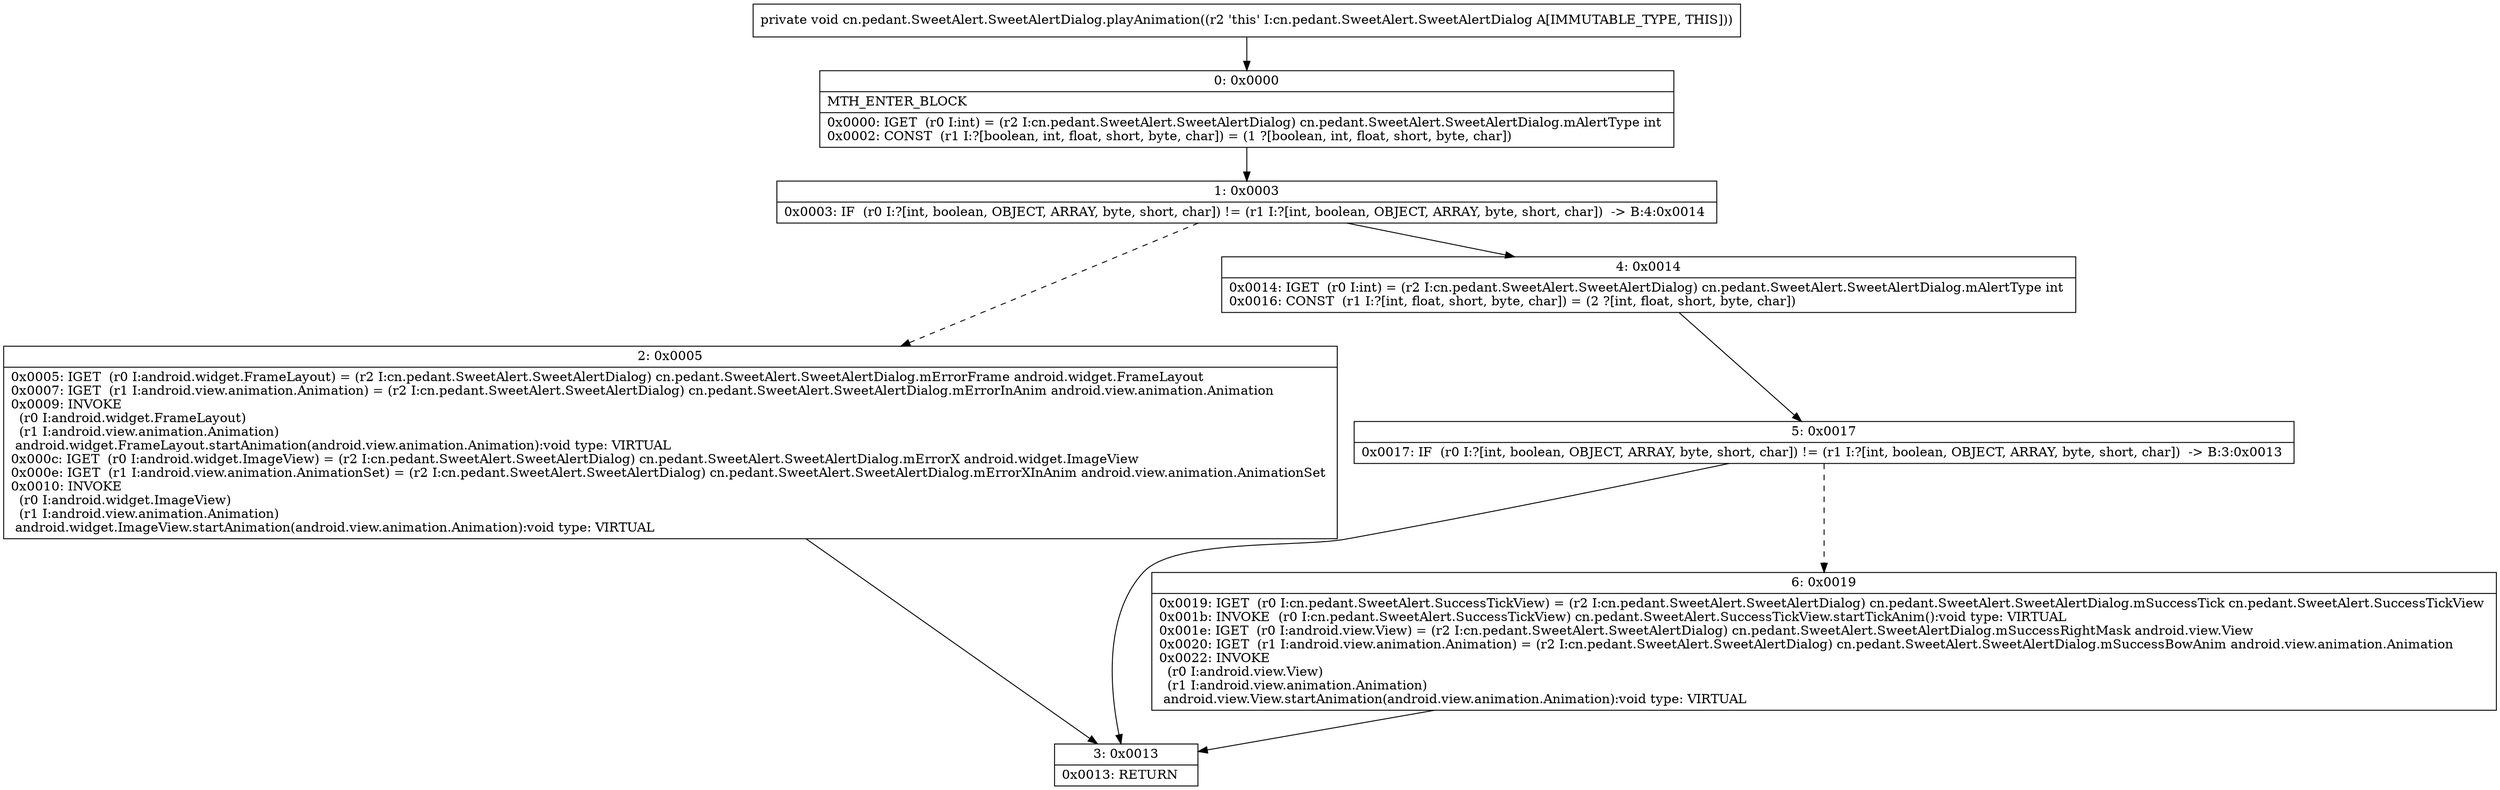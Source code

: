 digraph "CFG forcn.pedant.SweetAlert.SweetAlertDialog.playAnimation()V" {
Node_0 [shape=record,label="{0\:\ 0x0000|MTH_ENTER_BLOCK\l|0x0000: IGET  (r0 I:int) = (r2 I:cn.pedant.SweetAlert.SweetAlertDialog) cn.pedant.SweetAlert.SweetAlertDialog.mAlertType int \l0x0002: CONST  (r1 I:?[boolean, int, float, short, byte, char]) = (1 ?[boolean, int, float, short, byte, char]) \l}"];
Node_1 [shape=record,label="{1\:\ 0x0003|0x0003: IF  (r0 I:?[int, boolean, OBJECT, ARRAY, byte, short, char]) != (r1 I:?[int, boolean, OBJECT, ARRAY, byte, short, char])  \-\> B:4:0x0014 \l}"];
Node_2 [shape=record,label="{2\:\ 0x0005|0x0005: IGET  (r0 I:android.widget.FrameLayout) = (r2 I:cn.pedant.SweetAlert.SweetAlertDialog) cn.pedant.SweetAlert.SweetAlertDialog.mErrorFrame android.widget.FrameLayout \l0x0007: IGET  (r1 I:android.view.animation.Animation) = (r2 I:cn.pedant.SweetAlert.SweetAlertDialog) cn.pedant.SweetAlert.SweetAlertDialog.mErrorInAnim android.view.animation.Animation \l0x0009: INVOKE  \l  (r0 I:android.widget.FrameLayout)\l  (r1 I:android.view.animation.Animation)\l android.widget.FrameLayout.startAnimation(android.view.animation.Animation):void type: VIRTUAL \l0x000c: IGET  (r0 I:android.widget.ImageView) = (r2 I:cn.pedant.SweetAlert.SweetAlertDialog) cn.pedant.SweetAlert.SweetAlertDialog.mErrorX android.widget.ImageView \l0x000e: IGET  (r1 I:android.view.animation.AnimationSet) = (r2 I:cn.pedant.SweetAlert.SweetAlertDialog) cn.pedant.SweetAlert.SweetAlertDialog.mErrorXInAnim android.view.animation.AnimationSet \l0x0010: INVOKE  \l  (r0 I:android.widget.ImageView)\l  (r1 I:android.view.animation.Animation)\l android.widget.ImageView.startAnimation(android.view.animation.Animation):void type: VIRTUAL \l}"];
Node_3 [shape=record,label="{3\:\ 0x0013|0x0013: RETURN   \l}"];
Node_4 [shape=record,label="{4\:\ 0x0014|0x0014: IGET  (r0 I:int) = (r2 I:cn.pedant.SweetAlert.SweetAlertDialog) cn.pedant.SweetAlert.SweetAlertDialog.mAlertType int \l0x0016: CONST  (r1 I:?[int, float, short, byte, char]) = (2 ?[int, float, short, byte, char]) \l}"];
Node_5 [shape=record,label="{5\:\ 0x0017|0x0017: IF  (r0 I:?[int, boolean, OBJECT, ARRAY, byte, short, char]) != (r1 I:?[int, boolean, OBJECT, ARRAY, byte, short, char])  \-\> B:3:0x0013 \l}"];
Node_6 [shape=record,label="{6\:\ 0x0019|0x0019: IGET  (r0 I:cn.pedant.SweetAlert.SuccessTickView) = (r2 I:cn.pedant.SweetAlert.SweetAlertDialog) cn.pedant.SweetAlert.SweetAlertDialog.mSuccessTick cn.pedant.SweetAlert.SuccessTickView \l0x001b: INVOKE  (r0 I:cn.pedant.SweetAlert.SuccessTickView) cn.pedant.SweetAlert.SuccessTickView.startTickAnim():void type: VIRTUAL \l0x001e: IGET  (r0 I:android.view.View) = (r2 I:cn.pedant.SweetAlert.SweetAlertDialog) cn.pedant.SweetAlert.SweetAlertDialog.mSuccessRightMask android.view.View \l0x0020: IGET  (r1 I:android.view.animation.Animation) = (r2 I:cn.pedant.SweetAlert.SweetAlertDialog) cn.pedant.SweetAlert.SweetAlertDialog.mSuccessBowAnim android.view.animation.Animation \l0x0022: INVOKE  \l  (r0 I:android.view.View)\l  (r1 I:android.view.animation.Animation)\l android.view.View.startAnimation(android.view.animation.Animation):void type: VIRTUAL \l}"];
MethodNode[shape=record,label="{private void cn.pedant.SweetAlert.SweetAlertDialog.playAnimation((r2 'this' I:cn.pedant.SweetAlert.SweetAlertDialog A[IMMUTABLE_TYPE, THIS])) }"];
MethodNode -> Node_0;
Node_0 -> Node_1;
Node_1 -> Node_2[style=dashed];
Node_1 -> Node_4;
Node_2 -> Node_3;
Node_4 -> Node_5;
Node_5 -> Node_3;
Node_5 -> Node_6[style=dashed];
Node_6 -> Node_3;
}

